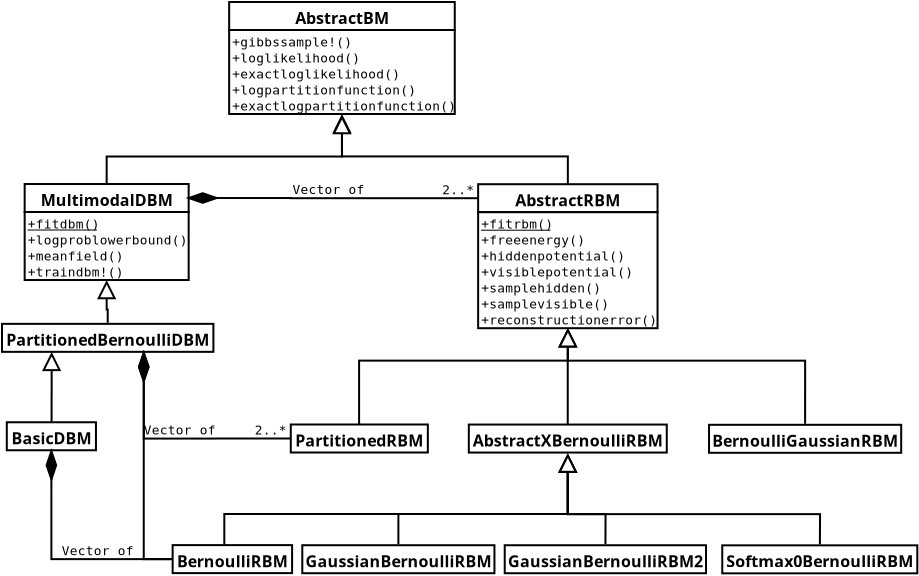 <?xml version="1.0" encoding="UTF-8"?>
<dia:diagram xmlns:dia="http://www.lysator.liu.se/~alla/dia/">
  <dia:layer name="Hintergrund" visible="true" active="true">
    <dia:object type="UML - Class" version="0" id="O0">
      <dia:attribute name="obj_pos">
        <dia:point val="15.712,2.454"/>
      </dia:attribute>
      <dia:attribute name="obj_bb">
        <dia:rectangle val="15.662,2.404;27.042,8.104"/>
      </dia:attribute>
      <dia:attribute name="elem_corner">
        <dia:point val="15.712,2.454"/>
      </dia:attribute>
      <dia:attribute name="elem_width">
        <dia:real val="11.28"/>
      </dia:attribute>
      <dia:attribute name="elem_height">
        <dia:real val="5.6"/>
      </dia:attribute>
      <dia:attribute name="name">
        <dia:string>#AbstractBM#</dia:string>
      </dia:attribute>
      <dia:attribute name="stereotype">
        <dia:string>##</dia:string>
      </dia:attribute>
      <dia:attribute name="comment">
        <dia:string>##</dia:string>
      </dia:attribute>
      <dia:attribute name="abstract">
        <dia:boolean val="false"/>
      </dia:attribute>
      <dia:attribute name="suppress_attributes">
        <dia:boolean val="false"/>
      </dia:attribute>
      <dia:attribute name="suppress_operations">
        <dia:boolean val="false"/>
      </dia:attribute>
      <dia:attribute name="visible_attributes">
        <dia:boolean val="false"/>
      </dia:attribute>
      <dia:attribute name="visible_operations">
        <dia:boolean val="true"/>
      </dia:attribute>
      <dia:attribute name="visible_comments">
        <dia:boolean val="false"/>
      </dia:attribute>
      <dia:attribute name="wrap_operations">
        <dia:boolean val="false"/>
      </dia:attribute>
      <dia:attribute name="wrap_after_char">
        <dia:int val="40"/>
      </dia:attribute>
      <dia:attribute name="comment_line_length">
        <dia:int val="40"/>
      </dia:attribute>
      <dia:attribute name="comment_tagging">
        <dia:boolean val="false"/>
      </dia:attribute>
      <dia:attribute name="line_width">
        <dia:real val="0.1"/>
      </dia:attribute>
      <dia:attribute name="line_color">
        <dia:color val="#000000"/>
      </dia:attribute>
      <dia:attribute name="fill_color">
        <dia:color val="#ffffff"/>
      </dia:attribute>
      <dia:attribute name="text_color">
        <dia:color val="#000000"/>
      </dia:attribute>
      <dia:attribute name="normal_font">
        <dia:font family="monospace" style="0" name="Courier"/>
      </dia:attribute>
      <dia:attribute name="abstract_font">
        <dia:font family="monospace" style="0" name="Courier"/>
      </dia:attribute>
      <dia:attribute name="polymorphic_font">
        <dia:font family="monospace" style="0" name="Courier"/>
      </dia:attribute>
      <dia:attribute name="classname_font">
        <dia:font family="sans" style="80" name="Helvetica-Bold"/>
      </dia:attribute>
      <dia:attribute name="abstract_classname_font">
        <dia:font family="sans" style="0" name="Helvetica"/>
      </dia:attribute>
      <dia:attribute name="comment_font">
        <dia:font family="sans" style="0" name="Helvetica"/>
      </dia:attribute>
      <dia:attribute name="normal_font_height">
        <dia:real val="0.8"/>
      </dia:attribute>
      <dia:attribute name="polymorphic_font_height">
        <dia:real val="0.8"/>
      </dia:attribute>
      <dia:attribute name="abstract_font_height">
        <dia:real val="0.8"/>
      </dia:attribute>
      <dia:attribute name="classname_font_height">
        <dia:real val="1"/>
      </dia:attribute>
      <dia:attribute name="abstract_classname_font_height">
        <dia:real val="1"/>
      </dia:attribute>
      <dia:attribute name="comment_font_height">
        <dia:real val="0.7"/>
      </dia:attribute>
      <dia:attribute name="attributes"/>
      <dia:attribute name="operations">
        <dia:composite type="umloperation">
          <dia:attribute name="name">
            <dia:string>#gibbssample!#</dia:string>
          </dia:attribute>
          <dia:attribute name="stereotype">
            <dia:string>##</dia:string>
          </dia:attribute>
          <dia:attribute name="type">
            <dia:string>##</dia:string>
          </dia:attribute>
          <dia:attribute name="visibility">
            <dia:enum val="0"/>
          </dia:attribute>
          <dia:attribute name="comment">
            <dia:string>#Sample from the model#</dia:string>
          </dia:attribute>
          <dia:attribute name="abstract">
            <dia:boolean val="false"/>
          </dia:attribute>
          <dia:attribute name="inheritance_type">
            <dia:enum val="2"/>
          </dia:attribute>
          <dia:attribute name="query">
            <dia:boolean val="false"/>
          </dia:attribute>
          <dia:attribute name="class_scope">
            <dia:boolean val="false"/>
          </dia:attribute>
          <dia:attribute name="parameters"/>
        </dia:composite>
        <dia:composite type="umloperation">
          <dia:attribute name="name">
            <dia:string>#loglikelihood#</dia:string>
          </dia:attribute>
          <dia:attribute name="stereotype">
            <dia:string>##</dia:string>
          </dia:attribute>
          <dia:attribute name="type">
            <dia:string>##</dia:string>
          </dia:attribute>
          <dia:attribute name="visibility">
            <dia:enum val="0"/>
          </dia:attribute>
          <dia:attribute name="comment">
            <dia:string>##</dia:string>
          </dia:attribute>
          <dia:attribute name="abstract">
            <dia:boolean val="false"/>
          </dia:attribute>
          <dia:attribute name="inheritance_type">
            <dia:enum val="2"/>
          </dia:attribute>
          <dia:attribute name="query">
            <dia:boolean val="false"/>
          </dia:attribute>
          <dia:attribute name="class_scope">
            <dia:boolean val="false"/>
          </dia:attribute>
          <dia:attribute name="parameters"/>
        </dia:composite>
        <dia:composite type="umloperation">
          <dia:attribute name="name">
            <dia:string>#exactloglikelihood#</dia:string>
          </dia:attribute>
          <dia:attribute name="stereotype">
            <dia:string>##</dia:string>
          </dia:attribute>
          <dia:attribute name="type">
            <dia:string>##</dia:string>
          </dia:attribute>
          <dia:attribute name="visibility">
            <dia:enum val="0"/>
          </dia:attribute>
          <dia:attribute name="comment">
            <dia:string>##</dia:string>
          </dia:attribute>
          <dia:attribute name="abstract">
            <dia:boolean val="false"/>
          </dia:attribute>
          <dia:attribute name="inheritance_type">
            <dia:enum val="2"/>
          </dia:attribute>
          <dia:attribute name="query">
            <dia:boolean val="false"/>
          </dia:attribute>
          <dia:attribute name="class_scope">
            <dia:boolean val="false"/>
          </dia:attribute>
          <dia:attribute name="parameters"/>
        </dia:composite>
        <dia:composite type="umloperation">
          <dia:attribute name="name">
            <dia:string>#logpartitionfunction#</dia:string>
          </dia:attribute>
          <dia:attribute name="stereotype">
            <dia:string>##</dia:string>
          </dia:attribute>
          <dia:attribute name="type">
            <dia:string>##</dia:string>
          </dia:attribute>
          <dia:attribute name="visibility">
            <dia:enum val="0"/>
          </dia:attribute>
          <dia:attribute name="comment">
            <dia:string>##</dia:string>
          </dia:attribute>
          <dia:attribute name="abstract">
            <dia:boolean val="false"/>
          </dia:attribute>
          <dia:attribute name="inheritance_type">
            <dia:enum val="2"/>
          </dia:attribute>
          <dia:attribute name="query">
            <dia:boolean val="false"/>
          </dia:attribute>
          <dia:attribute name="class_scope">
            <dia:boolean val="false"/>
          </dia:attribute>
          <dia:attribute name="parameters"/>
        </dia:composite>
        <dia:composite type="umloperation">
          <dia:attribute name="name">
            <dia:string>#exactlogpartitionfunction#</dia:string>
          </dia:attribute>
          <dia:attribute name="stereotype">
            <dia:string>##</dia:string>
          </dia:attribute>
          <dia:attribute name="type">
            <dia:string>##</dia:string>
          </dia:attribute>
          <dia:attribute name="visibility">
            <dia:enum val="0"/>
          </dia:attribute>
          <dia:attribute name="comment">
            <dia:string>##</dia:string>
          </dia:attribute>
          <dia:attribute name="abstract">
            <dia:boolean val="false"/>
          </dia:attribute>
          <dia:attribute name="inheritance_type">
            <dia:enum val="2"/>
          </dia:attribute>
          <dia:attribute name="query">
            <dia:boolean val="false"/>
          </dia:attribute>
          <dia:attribute name="class_scope">
            <dia:boolean val="false"/>
          </dia:attribute>
          <dia:attribute name="parameters"/>
        </dia:composite>
      </dia:attribute>
      <dia:attribute name="template">
        <dia:boolean val="false"/>
      </dia:attribute>
      <dia:attribute name="templates"/>
    </dia:object>
    <dia:object type="UML - Class" version="0" id="O1">
      <dia:attribute name="obj_pos">
        <dia:point val="28.161,11.564"/>
      </dia:attribute>
      <dia:attribute name="obj_bb">
        <dia:rectangle val="28.111,11.514;37.181,18.814"/>
      </dia:attribute>
      <dia:attribute name="elem_corner">
        <dia:point val="28.161,11.564"/>
      </dia:attribute>
      <dia:attribute name="elem_width">
        <dia:real val="8.97"/>
      </dia:attribute>
      <dia:attribute name="elem_height">
        <dia:real val="7.2"/>
      </dia:attribute>
      <dia:attribute name="name">
        <dia:string>#AbstractRBM#</dia:string>
      </dia:attribute>
      <dia:attribute name="stereotype">
        <dia:string>##</dia:string>
      </dia:attribute>
      <dia:attribute name="comment">
        <dia:string>##</dia:string>
      </dia:attribute>
      <dia:attribute name="abstract">
        <dia:boolean val="false"/>
      </dia:attribute>
      <dia:attribute name="suppress_attributes">
        <dia:boolean val="false"/>
      </dia:attribute>
      <dia:attribute name="suppress_operations">
        <dia:boolean val="false"/>
      </dia:attribute>
      <dia:attribute name="visible_attributes">
        <dia:boolean val="false"/>
      </dia:attribute>
      <dia:attribute name="visible_operations">
        <dia:boolean val="true"/>
      </dia:attribute>
      <dia:attribute name="visible_comments">
        <dia:boolean val="false"/>
      </dia:attribute>
      <dia:attribute name="wrap_operations">
        <dia:boolean val="true"/>
      </dia:attribute>
      <dia:attribute name="wrap_after_char">
        <dia:int val="40"/>
      </dia:attribute>
      <dia:attribute name="comment_line_length">
        <dia:int val="40"/>
      </dia:attribute>
      <dia:attribute name="comment_tagging">
        <dia:boolean val="false"/>
      </dia:attribute>
      <dia:attribute name="line_width">
        <dia:real val="0.1"/>
      </dia:attribute>
      <dia:attribute name="line_color">
        <dia:color val="#000000"/>
      </dia:attribute>
      <dia:attribute name="fill_color">
        <dia:color val="#ffffff"/>
      </dia:attribute>
      <dia:attribute name="text_color">
        <dia:color val="#000000"/>
      </dia:attribute>
      <dia:attribute name="normal_font">
        <dia:font family="monospace" style="0" name="Courier"/>
      </dia:attribute>
      <dia:attribute name="abstract_font">
        <dia:font family="monospace" style="0" name="Courier"/>
      </dia:attribute>
      <dia:attribute name="polymorphic_font">
        <dia:font family="monospace" style="0" name="Courier"/>
      </dia:attribute>
      <dia:attribute name="classname_font">
        <dia:font family="sans" style="80" name="Helvetica-Bold"/>
      </dia:attribute>
      <dia:attribute name="abstract_classname_font">
        <dia:font family="sans" style="0" name="Helvetica"/>
      </dia:attribute>
      <dia:attribute name="comment_font">
        <dia:font family="sans" style="0" name="Helvetica"/>
      </dia:attribute>
      <dia:attribute name="normal_font_height">
        <dia:real val="0.8"/>
      </dia:attribute>
      <dia:attribute name="polymorphic_font_height">
        <dia:real val="0.8"/>
      </dia:attribute>
      <dia:attribute name="abstract_font_height">
        <dia:real val="0.8"/>
      </dia:attribute>
      <dia:attribute name="classname_font_height">
        <dia:real val="1"/>
      </dia:attribute>
      <dia:attribute name="abstract_classname_font_height">
        <dia:real val="1"/>
      </dia:attribute>
      <dia:attribute name="comment_font_height">
        <dia:real val="0.7"/>
      </dia:attribute>
      <dia:attribute name="attributes"/>
      <dia:attribute name="operations">
        <dia:composite type="umloperation">
          <dia:attribute name="name">
            <dia:string>#fitrbm#</dia:string>
          </dia:attribute>
          <dia:attribute name="stereotype">
            <dia:string>##</dia:string>
          </dia:attribute>
          <dia:attribute name="type">
            <dia:string>##</dia:string>
          </dia:attribute>
          <dia:attribute name="visibility">
            <dia:enum val="0"/>
          </dia:attribute>
          <dia:attribute name="comment">
            <dia:string>##</dia:string>
          </dia:attribute>
          <dia:attribute name="abstract">
            <dia:boolean val="false"/>
          </dia:attribute>
          <dia:attribute name="inheritance_type">
            <dia:enum val="2"/>
          </dia:attribute>
          <dia:attribute name="query">
            <dia:boolean val="false"/>
          </dia:attribute>
          <dia:attribute name="class_scope">
            <dia:boolean val="true"/>
          </dia:attribute>
          <dia:attribute name="parameters"/>
        </dia:composite>
        <dia:composite type="umloperation">
          <dia:attribute name="name">
            <dia:string>#freeenergy#</dia:string>
          </dia:attribute>
          <dia:attribute name="stereotype">
            <dia:string>##</dia:string>
          </dia:attribute>
          <dia:attribute name="type">
            <dia:string>##</dia:string>
          </dia:attribute>
          <dia:attribute name="visibility">
            <dia:enum val="0"/>
          </dia:attribute>
          <dia:attribute name="comment">
            <dia:string>##</dia:string>
          </dia:attribute>
          <dia:attribute name="abstract">
            <dia:boolean val="false"/>
          </dia:attribute>
          <dia:attribute name="inheritance_type">
            <dia:enum val="2"/>
          </dia:attribute>
          <dia:attribute name="query">
            <dia:boolean val="false"/>
          </dia:attribute>
          <dia:attribute name="class_scope">
            <dia:boolean val="false"/>
          </dia:attribute>
          <dia:attribute name="parameters"/>
        </dia:composite>
        <dia:composite type="umloperation">
          <dia:attribute name="name">
            <dia:string>#hiddenpotential#</dia:string>
          </dia:attribute>
          <dia:attribute name="stereotype">
            <dia:string>##</dia:string>
          </dia:attribute>
          <dia:attribute name="type">
            <dia:string>##</dia:string>
          </dia:attribute>
          <dia:attribute name="visibility">
            <dia:enum val="0"/>
          </dia:attribute>
          <dia:attribute name="comment">
            <dia:string>##</dia:string>
          </dia:attribute>
          <dia:attribute name="abstract">
            <dia:boolean val="false"/>
          </dia:attribute>
          <dia:attribute name="inheritance_type">
            <dia:enum val="2"/>
          </dia:attribute>
          <dia:attribute name="query">
            <dia:boolean val="false"/>
          </dia:attribute>
          <dia:attribute name="class_scope">
            <dia:boolean val="false"/>
          </dia:attribute>
          <dia:attribute name="parameters"/>
        </dia:composite>
        <dia:composite type="umloperation">
          <dia:attribute name="name">
            <dia:string>#visiblepotential#</dia:string>
          </dia:attribute>
          <dia:attribute name="stereotype">
            <dia:string>##</dia:string>
          </dia:attribute>
          <dia:attribute name="type">
            <dia:string>##</dia:string>
          </dia:attribute>
          <dia:attribute name="visibility">
            <dia:enum val="0"/>
          </dia:attribute>
          <dia:attribute name="comment">
            <dia:string>##</dia:string>
          </dia:attribute>
          <dia:attribute name="abstract">
            <dia:boolean val="false"/>
          </dia:attribute>
          <dia:attribute name="inheritance_type">
            <dia:enum val="2"/>
          </dia:attribute>
          <dia:attribute name="query">
            <dia:boolean val="false"/>
          </dia:attribute>
          <dia:attribute name="class_scope">
            <dia:boolean val="false"/>
          </dia:attribute>
          <dia:attribute name="parameters"/>
        </dia:composite>
        <dia:composite type="umloperation">
          <dia:attribute name="name">
            <dia:string>#samplehidden#</dia:string>
          </dia:attribute>
          <dia:attribute name="stereotype">
            <dia:string>##</dia:string>
          </dia:attribute>
          <dia:attribute name="type">
            <dia:string>##</dia:string>
          </dia:attribute>
          <dia:attribute name="visibility">
            <dia:enum val="0"/>
          </dia:attribute>
          <dia:attribute name="comment">
            <dia:string>##</dia:string>
          </dia:attribute>
          <dia:attribute name="abstract">
            <dia:boolean val="false"/>
          </dia:attribute>
          <dia:attribute name="inheritance_type">
            <dia:enum val="2"/>
          </dia:attribute>
          <dia:attribute name="query">
            <dia:boolean val="false"/>
          </dia:attribute>
          <dia:attribute name="class_scope">
            <dia:boolean val="false"/>
          </dia:attribute>
          <dia:attribute name="parameters"/>
        </dia:composite>
        <dia:composite type="umloperation">
          <dia:attribute name="name">
            <dia:string>#samplevisible#</dia:string>
          </dia:attribute>
          <dia:attribute name="stereotype">
            <dia:string>##</dia:string>
          </dia:attribute>
          <dia:attribute name="type">
            <dia:string>##</dia:string>
          </dia:attribute>
          <dia:attribute name="visibility">
            <dia:enum val="0"/>
          </dia:attribute>
          <dia:attribute name="comment">
            <dia:string>##</dia:string>
          </dia:attribute>
          <dia:attribute name="abstract">
            <dia:boolean val="false"/>
          </dia:attribute>
          <dia:attribute name="inheritance_type">
            <dia:enum val="2"/>
          </dia:attribute>
          <dia:attribute name="query">
            <dia:boolean val="false"/>
          </dia:attribute>
          <dia:attribute name="class_scope">
            <dia:boolean val="false"/>
          </dia:attribute>
          <dia:attribute name="parameters"/>
        </dia:composite>
        <dia:composite type="umloperation">
          <dia:attribute name="name">
            <dia:string>#reconstructionerror#</dia:string>
          </dia:attribute>
          <dia:attribute name="stereotype">
            <dia:string>##</dia:string>
          </dia:attribute>
          <dia:attribute name="type">
            <dia:string>##</dia:string>
          </dia:attribute>
          <dia:attribute name="visibility">
            <dia:enum val="0"/>
          </dia:attribute>
          <dia:attribute name="comment">
            <dia:string>##</dia:string>
          </dia:attribute>
          <dia:attribute name="abstract">
            <dia:boolean val="false"/>
          </dia:attribute>
          <dia:attribute name="inheritance_type">
            <dia:enum val="2"/>
          </dia:attribute>
          <dia:attribute name="query">
            <dia:boolean val="false"/>
          </dia:attribute>
          <dia:attribute name="class_scope">
            <dia:boolean val="false"/>
          </dia:attribute>
          <dia:attribute name="parameters"/>
        </dia:composite>
      </dia:attribute>
      <dia:attribute name="template">
        <dia:boolean val="false"/>
      </dia:attribute>
      <dia:attribute name="templates"/>
    </dia:object>
    <dia:object type="UML - Class" version="0" id="O2">
      <dia:attribute name="obj_pos">
        <dia:point val="5.487,11.555"/>
      </dia:attribute>
      <dia:attribute name="obj_bb">
        <dia:rectangle val="5.437,11.505;13.737,16.405"/>
      </dia:attribute>
      <dia:attribute name="elem_corner">
        <dia:point val="5.487,11.555"/>
      </dia:attribute>
      <dia:attribute name="elem_width">
        <dia:real val="8.2"/>
      </dia:attribute>
      <dia:attribute name="elem_height">
        <dia:real val="4.8"/>
      </dia:attribute>
      <dia:attribute name="name">
        <dia:string>#MultimodalDBM#</dia:string>
      </dia:attribute>
      <dia:attribute name="stereotype">
        <dia:string>##</dia:string>
      </dia:attribute>
      <dia:attribute name="comment">
        <dia:string>##</dia:string>
      </dia:attribute>
      <dia:attribute name="abstract">
        <dia:boolean val="false"/>
      </dia:attribute>
      <dia:attribute name="suppress_attributes">
        <dia:boolean val="false"/>
      </dia:attribute>
      <dia:attribute name="suppress_operations">
        <dia:boolean val="false"/>
      </dia:attribute>
      <dia:attribute name="visible_attributes">
        <dia:boolean val="false"/>
      </dia:attribute>
      <dia:attribute name="visible_operations">
        <dia:boolean val="true"/>
      </dia:attribute>
      <dia:attribute name="visible_comments">
        <dia:boolean val="true"/>
      </dia:attribute>
      <dia:attribute name="wrap_operations">
        <dia:boolean val="false"/>
      </dia:attribute>
      <dia:attribute name="wrap_after_char">
        <dia:int val="40"/>
      </dia:attribute>
      <dia:attribute name="comment_line_length">
        <dia:int val="25"/>
      </dia:attribute>
      <dia:attribute name="comment_tagging">
        <dia:boolean val="false"/>
      </dia:attribute>
      <dia:attribute name="line_width">
        <dia:real val="0.1"/>
      </dia:attribute>
      <dia:attribute name="line_color">
        <dia:color val="#000000"/>
      </dia:attribute>
      <dia:attribute name="fill_color">
        <dia:color val="#ffffff"/>
      </dia:attribute>
      <dia:attribute name="text_color">
        <dia:color val="#000000"/>
      </dia:attribute>
      <dia:attribute name="normal_font">
        <dia:font family="monospace" style="0" name="Courier"/>
      </dia:attribute>
      <dia:attribute name="abstract_font">
        <dia:font family="monospace" style="0" name="Courier"/>
      </dia:attribute>
      <dia:attribute name="polymorphic_font">
        <dia:font family="monospace" style="0" name="Courier"/>
      </dia:attribute>
      <dia:attribute name="classname_font">
        <dia:font family="sans" style="80" name="Helvetica-Bold"/>
      </dia:attribute>
      <dia:attribute name="abstract_classname_font">
        <dia:font family="sans" style="0" name="Helvetica"/>
      </dia:attribute>
      <dia:attribute name="comment_font">
        <dia:font family="sans" style="0" name="Helvetica"/>
      </dia:attribute>
      <dia:attribute name="normal_font_height">
        <dia:real val="0.8"/>
      </dia:attribute>
      <dia:attribute name="polymorphic_font_height">
        <dia:real val="0.8"/>
      </dia:attribute>
      <dia:attribute name="abstract_font_height">
        <dia:real val="0.8"/>
      </dia:attribute>
      <dia:attribute name="classname_font_height">
        <dia:real val="1"/>
      </dia:attribute>
      <dia:attribute name="abstract_classname_font_height">
        <dia:real val="1"/>
      </dia:attribute>
      <dia:attribute name="comment_font_height">
        <dia:real val="0.7"/>
      </dia:attribute>
      <dia:attribute name="attributes"/>
      <dia:attribute name="operations">
        <dia:composite type="umloperation">
          <dia:attribute name="name">
            <dia:string>#fitdbm#</dia:string>
          </dia:attribute>
          <dia:attribute name="stereotype">
            <dia:string>##</dia:string>
          </dia:attribute>
          <dia:attribute name="type">
            <dia:string>##</dia:string>
          </dia:attribute>
          <dia:attribute name="visibility">
            <dia:enum val="0"/>
          </dia:attribute>
          <dia:attribute name="comment">
            <dia:string>##</dia:string>
          </dia:attribute>
          <dia:attribute name="abstract">
            <dia:boolean val="false"/>
          </dia:attribute>
          <dia:attribute name="inheritance_type">
            <dia:enum val="2"/>
          </dia:attribute>
          <dia:attribute name="query">
            <dia:boolean val="false"/>
          </dia:attribute>
          <dia:attribute name="class_scope">
            <dia:boolean val="true"/>
          </dia:attribute>
          <dia:attribute name="parameters"/>
        </dia:composite>
        <dia:composite type="umloperation">
          <dia:attribute name="name">
            <dia:string>#logproblowerbound#</dia:string>
          </dia:attribute>
          <dia:attribute name="stereotype">
            <dia:string>##</dia:string>
          </dia:attribute>
          <dia:attribute name="type">
            <dia:string>##</dia:string>
          </dia:attribute>
          <dia:attribute name="visibility">
            <dia:enum val="0"/>
          </dia:attribute>
          <dia:attribute name="comment">
            <dia:string>##</dia:string>
          </dia:attribute>
          <dia:attribute name="abstract">
            <dia:boolean val="false"/>
          </dia:attribute>
          <dia:attribute name="inheritance_type">
            <dia:enum val="2"/>
          </dia:attribute>
          <dia:attribute name="query">
            <dia:boolean val="false"/>
          </dia:attribute>
          <dia:attribute name="class_scope">
            <dia:boolean val="false"/>
          </dia:attribute>
          <dia:attribute name="parameters"/>
        </dia:composite>
        <dia:composite type="umloperation">
          <dia:attribute name="name">
            <dia:string>#meanfield#</dia:string>
          </dia:attribute>
          <dia:attribute name="stereotype">
            <dia:string>##</dia:string>
          </dia:attribute>
          <dia:attribute name="type">
            <dia:string>##</dia:string>
          </dia:attribute>
          <dia:attribute name="visibility">
            <dia:enum val="0"/>
          </dia:attribute>
          <dia:attribute name="comment">
            <dia:string>##</dia:string>
          </dia:attribute>
          <dia:attribute name="abstract">
            <dia:boolean val="false"/>
          </dia:attribute>
          <dia:attribute name="inheritance_type">
            <dia:enum val="2"/>
          </dia:attribute>
          <dia:attribute name="query">
            <dia:boolean val="false"/>
          </dia:attribute>
          <dia:attribute name="class_scope">
            <dia:boolean val="false"/>
          </dia:attribute>
          <dia:attribute name="parameters"/>
        </dia:composite>
        <dia:composite type="umloperation">
          <dia:attribute name="name">
            <dia:string>#traindbm!#</dia:string>
          </dia:attribute>
          <dia:attribute name="stereotype">
            <dia:string>##</dia:string>
          </dia:attribute>
          <dia:attribute name="type">
            <dia:string>##</dia:string>
          </dia:attribute>
          <dia:attribute name="visibility">
            <dia:enum val="0"/>
          </dia:attribute>
          <dia:attribute name="comment">
            <dia:string>##</dia:string>
          </dia:attribute>
          <dia:attribute name="abstract">
            <dia:boolean val="false"/>
          </dia:attribute>
          <dia:attribute name="inheritance_type">
            <dia:enum val="2"/>
          </dia:attribute>
          <dia:attribute name="query">
            <dia:boolean val="false"/>
          </dia:attribute>
          <dia:attribute name="class_scope">
            <dia:boolean val="false"/>
          </dia:attribute>
          <dia:attribute name="parameters"/>
        </dia:composite>
      </dia:attribute>
      <dia:attribute name="template">
        <dia:boolean val="false"/>
      </dia:attribute>
      <dia:attribute name="templates"/>
    </dia:object>
    <dia:object type="UML - Class" version="0" id="O3">
      <dia:attribute name="obj_pos">
        <dia:point val="27.695,23.582"/>
      </dia:attribute>
      <dia:attribute name="obj_bb">
        <dia:rectangle val="27.645,23.532;37.637,25.032"/>
      </dia:attribute>
      <dia:attribute name="elem_corner">
        <dia:point val="27.695,23.582"/>
      </dia:attribute>
      <dia:attribute name="elem_width">
        <dia:real val="9.893"/>
      </dia:attribute>
      <dia:attribute name="elem_height">
        <dia:real val="1.4"/>
      </dia:attribute>
      <dia:attribute name="name">
        <dia:string>#AbstractXBernoulliRBM#</dia:string>
      </dia:attribute>
      <dia:attribute name="stereotype">
        <dia:string>##</dia:string>
      </dia:attribute>
      <dia:attribute name="comment">
        <dia:string>##</dia:string>
      </dia:attribute>
      <dia:attribute name="abstract">
        <dia:boolean val="false"/>
      </dia:attribute>
      <dia:attribute name="suppress_attributes">
        <dia:boolean val="false"/>
      </dia:attribute>
      <dia:attribute name="suppress_operations">
        <dia:boolean val="false"/>
      </dia:attribute>
      <dia:attribute name="visible_attributes">
        <dia:boolean val="false"/>
      </dia:attribute>
      <dia:attribute name="visible_operations">
        <dia:boolean val="false"/>
      </dia:attribute>
      <dia:attribute name="visible_comments">
        <dia:boolean val="false"/>
      </dia:attribute>
      <dia:attribute name="wrap_operations">
        <dia:boolean val="true"/>
      </dia:attribute>
      <dia:attribute name="wrap_after_char">
        <dia:int val="40"/>
      </dia:attribute>
      <dia:attribute name="comment_line_length">
        <dia:int val="17"/>
      </dia:attribute>
      <dia:attribute name="comment_tagging">
        <dia:boolean val="false"/>
      </dia:attribute>
      <dia:attribute name="line_width">
        <dia:real val="0.1"/>
      </dia:attribute>
      <dia:attribute name="line_color">
        <dia:color val="#000000"/>
      </dia:attribute>
      <dia:attribute name="fill_color">
        <dia:color val="#ffffff"/>
      </dia:attribute>
      <dia:attribute name="text_color">
        <dia:color val="#000000"/>
      </dia:attribute>
      <dia:attribute name="normal_font">
        <dia:font family="monospace" style="0" name="Courier"/>
      </dia:attribute>
      <dia:attribute name="abstract_font">
        <dia:font family="monospace" style="0" name="Courier"/>
      </dia:attribute>
      <dia:attribute name="polymorphic_font">
        <dia:font family="monospace" style="0" name="Courier"/>
      </dia:attribute>
      <dia:attribute name="classname_font">
        <dia:font family="sans" style="80" name="Helvetica-Bold"/>
      </dia:attribute>
      <dia:attribute name="abstract_classname_font">
        <dia:font family="sans" style="0" name="Helvetica"/>
      </dia:attribute>
      <dia:attribute name="comment_font">
        <dia:font family="sans" style="0" name="Helvetica"/>
      </dia:attribute>
      <dia:attribute name="normal_font_height">
        <dia:real val="0.8"/>
      </dia:attribute>
      <dia:attribute name="polymorphic_font_height">
        <dia:real val="0.8"/>
      </dia:attribute>
      <dia:attribute name="abstract_font_height">
        <dia:real val="0.8"/>
      </dia:attribute>
      <dia:attribute name="classname_font_height">
        <dia:real val="1"/>
      </dia:attribute>
      <dia:attribute name="abstract_classname_font_height">
        <dia:real val="1"/>
      </dia:attribute>
      <dia:attribute name="comment_font_height">
        <dia:real val="0.7"/>
      </dia:attribute>
      <dia:attribute name="attributes"/>
      <dia:attribute name="operations"/>
      <dia:attribute name="template">
        <dia:boolean val="false"/>
      </dia:attribute>
      <dia:attribute name="templates"/>
    </dia:object>
    <dia:object type="UML - Class" version="0" id="O4">
      <dia:attribute name="obj_pos">
        <dia:point val="12.886,29.61"/>
      </dia:attribute>
      <dia:attribute name="obj_bb">
        <dia:rectangle val="12.836,29.56;18.901,31.06"/>
      </dia:attribute>
      <dia:attribute name="elem_corner">
        <dia:point val="12.886,29.61"/>
      </dia:attribute>
      <dia:attribute name="elem_width">
        <dia:real val="5.965"/>
      </dia:attribute>
      <dia:attribute name="elem_height">
        <dia:real val="1.4"/>
      </dia:attribute>
      <dia:attribute name="name">
        <dia:string>#BernoulliRBM#</dia:string>
      </dia:attribute>
      <dia:attribute name="stereotype">
        <dia:string>##</dia:string>
      </dia:attribute>
      <dia:attribute name="comment">
        <dia:string>##</dia:string>
      </dia:attribute>
      <dia:attribute name="abstract">
        <dia:boolean val="false"/>
      </dia:attribute>
      <dia:attribute name="suppress_attributes">
        <dia:boolean val="false"/>
      </dia:attribute>
      <dia:attribute name="suppress_operations">
        <dia:boolean val="false"/>
      </dia:attribute>
      <dia:attribute name="visible_attributes">
        <dia:boolean val="false"/>
      </dia:attribute>
      <dia:attribute name="visible_operations">
        <dia:boolean val="false"/>
      </dia:attribute>
      <dia:attribute name="visible_comments">
        <dia:boolean val="false"/>
      </dia:attribute>
      <dia:attribute name="wrap_operations">
        <dia:boolean val="true"/>
      </dia:attribute>
      <dia:attribute name="wrap_after_char">
        <dia:int val="40"/>
      </dia:attribute>
      <dia:attribute name="comment_line_length">
        <dia:int val="17"/>
      </dia:attribute>
      <dia:attribute name="comment_tagging">
        <dia:boolean val="false"/>
      </dia:attribute>
      <dia:attribute name="line_width">
        <dia:real val="0.1"/>
      </dia:attribute>
      <dia:attribute name="line_color">
        <dia:color val="#000000"/>
      </dia:attribute>
      <dia:attribute name="fill_color">
        <dia:color val="#ffffff"/>
      </dia:attribute>
      <dia:attribute name="text_color">
        <dia:color val="#000000"/>
      </dia:attribute>
      <dia:attribute name="normal_font">
        <dia:font family="monospace" style="0" name="Courier"/>
      </dia:attribute>
      <dia:attribute name="abstract_font">
        <dia:font family="monospace" style="0" name="Courier"/>
      </dia:attribute>
      <dia:attribute name="polymorphic_font">
        <dia:font family="monospace" style="0" name="Courier"/>
      </dia:attribute>
      <dia:attribute name="classname_font">
        <dia:font family="sans" style="80" name="Helvetica-Bold"/>
      </dia:attribute>
      <dia:attribute name="abstract_classname_font">
        <dia:font family="sans" style="0" name="Helvetica"/>
      </dia:attribute>
      <dia:attribute name="comment_font">
        <dia:font family="sans" style="0" name="Helvetica"/>
      </dia:attribute>
      <dia:attribute name="normal_font_height">
        <dia:real val="0.8"/>
      </dia:attribute>
      <dia:attribute name="polymorphic_font_height">
        <dia:real val="0.8"/>
      </dia:attribute>
      <dia:attribute name="abstract_font_height">
        <dia:real val="0.8"/>
      </dia:attribute>
      <dia:attribute name="classname_font_height">
        <dia:real val="1"/>
      </dia:attribute>
      <dia:attribute name="abstract_classname_font_height">
        <dia:real val="1"/>
      </dia:attribute>
      <dia:attribute name="comment_font_height">
        <dia:real val="0.7"/>
      </dia:attribute>
      <dia:attribute name="attributes"/>
      <dia:attribute name="operations"/>
      <dia:attribute name="template">
        <dia:boolean val="false"/>
      </dia:attribute>
      <dia:attribute name="templates"/>
    </dia:object>
    <dia:object type="UML - Class" version="0" id="O5">
      <dia:attribute name="obj_pos">
        <dia:point val="19.369,29.615"/>
      </dia:attribute>
      <dia:attribute name="obj_bb">
        <dia:rectangle val="19.319,29.565;29.032,31.065"/>
      </dia:attribute>
      <dia:attribute name="elem_corner">
        <dia:point val="19.369,29.615"/>
      </dia:attribute>
      <dia:attribute name="elem_width">
        <dia:real val="9.613"/>
      </dia:attribute>
      <dia:attribute name="elem_height">
        <dia:real val="1.4"/>
      </dia:attribute>
      <dia:attribute name="name">
        <dia:string>#GaussianBernoulliRBM#</dia:string>
      </dia:attribute>
      <dia:attribute name="stereotype">
        <dia:string>##</dia:string>
      </dia:attribute>
      <dia:attribute name="comment">
        <dia:string>##</dia:string>
      </dia:attribute>
      <dia:attribute name="abstract">
        <dia:boolean val="false"/>
      </dia:attribute>
      <dia:attribute name="suppress_attributes">
        <dia:boolean val="false"/>
      </dia:attribute>
      <dia:attribute name="suppress_operations">
        <dia:boolean val="false"/>
      </dia:attribute>
      <dia:attribute name="visible_attributes">
        <dia:boolean val="false"/>
      </dia:attribute>
      <dia:attribute name="visible_operations">
        <dia:boolean val="false"/>
      </dia:attribute>
      <dia:attribute name="visible_comments">
        <dia:boolean val="false"/>
      </dia:attribute>
      <dia:attribute name="wrap_operations">
        <dia:boolean val="true"/>
      </dia:attribute>
      <dia:attribute name="wrap_after_char">
        <dia:int val="40"/>
      </dia:attribute>
      <dia:attribute name="comment_line_length">
        <dia:int val="17"/>
      </dia:attribute>
      <dia:attribute name="comment_tagging">
        <dia:boolean val="false"/>
      </dia:attribute>
      <dia:attribute name="line_width">
        <dia:real val="0.1"/>
      </dia:attribute>
      <dia:attribute name="line_color">
        <dia:color val="#000000"/>
      </dia:attribute>
      <dia:attribute name="fill_color">
        <dia:color val="#ffffff"/>
      </dia:attribute>
      <dia:attribute name="text_color">
        <dia:color val="#000000"/>
      </dia:attribute>
      <dia:attribute name="normal_font">
        <dia:font family="monospace" style="0" name="Courier"/>
      </dia:attribute>
      <dia:attribute name="abstract_font">
        <dia:font family="monospace" style="0" name="Courier"/>
      </dia:attribute>
      <dia:attribute name="polymorphic_font">
        <dia:font family="monospace" style="0" name="Courier"/>
      </dia:attribute>
      <dia:attribute name="classname_font">
        <dia:font family="sans" style="80" name="Helvetica-Bold"/>
      </dia:attribute>
      <dia:attribute name="abstract_classname_font">
        <dia:font family="sans" style="0" name="Helvetica"/>
      </dia:attribute>
      <dia:attribute name="comment_font">
        <dia:font family="sans" style="0" name="Helvetica"/>
      </dia:attribute>
      <dia:attribute name="normal_font_height">
        <dia:real val="0.8"/>
      </dia:attribute>
      <dia:attribute name="polymorphic_font_height">
        <dia:real val="0.8"/>
      </dia:attribute>
      <dia:attribute name="abstract_font_height">
        <dia:real val="0.8"/>
      </dia:attribute>
      <dia:attribute name="classname_font_height">
        <dia:real val="1"/>
      </dia:attribute>
      <dia:attribute name="abstract_classname_font_height">
        <dia:real val="1"/>
      </dia:attribute>
      <dia:attribute name="comment_font_height">
        <dia:real val="0.7"/>
      </dia:attribute>
      <dia:attribute name="attributes"/>
      <dia:attribute name="operations"/>
      <dia:attribute name="template">
        <dia:boolean val="false"/>
      </dia:attribute>
      <dia:attribute name="templates"/>
    </dia:object>
    <dia:object type="UML - Class" version="0" id="O6">
      <dia:attribute name="obj_pos">
        <dia:point val="39.706,23.594"/>
      </dia:attribute>
      <dia:attribute name="obj_bb">
        <dia:rectangle val="39.656,23.544;49.368,25.044"/>
      </dia:attribute>
      <dia:attribute name="elem_corner">
        <dia:point val="39.706,23.594"/>
      </dia:attribute>
      <dia:attribute name="elem_width">
        <dia:real val="9.613"/>
      </dia:attribute>
      <dia:attribute name="elem_height">
        <dia:real val="1.4"/>
      </dia:attribute>
      <dia:attribute name="name">
        <dia:string>#BernoulliGaussianRBM#</dia:string>
      </dia:attribute>
      <dia:attribute name="stereotype">
        <dia:string>##</dia:string>
      </dia:attribute>
      <dia:attribute name="comment">
        <dia:string>##</dia:string>
      </dia:attribute>
      <dia:attribute name="abstract">
        <dia:boolean val="false"/>
      </dia:attribute>
      <dia:attribute name="suppress_attributes">
        <dia:boolean val="false"/>
      </dia:attribute>
      <dia:attribute name="suppress_operations">
        <dia:boolean val="false"/>
      </dia:attribute>
      <dia:attribute name="visible_attributes">
        <dia:boolean val="false"/>
      </dia:attribute>
      <dia:attribute name="visible_operations">
        <dia:boolean val="false"/>
      </dia:attribute>
      <dia:attribute name="visible_comments">
        <dia:boolean val="false"/>
      </dia:attribute>
      <dia:attribute name="wrap_operations">
        <dia:boolean val="true"/>
      </dia:attribute>
      <dia:attribute name="wrap_after_char">
        <dia:int val="40"/>
      </dia:attribute>
      <dia:attribute name="comment_line_length">
        <dia:int val="17"/>
      </dia:attribute>
      <dia:attribute name="comment_tagging">
        <dia:boolean val="false"/>
      </dia:attribute>
      <dia:attribute name="line_width">
        <dia:real val="0.1"/>
      </dia:attribute>
      <dia:attribute name="line_color">
        <dia:color val="#000000"/>
      </dia:attribute>
      <dia:attribute name="fill_color">
        <dia:color val="#ffffff"/>
      </dia:attribute>
      <dia:attribute name="text_color">
        <dia:color val="#000000"/>
      </dia:attribute>
      <dia:attribute name="normal_font">
        <dia:font family="monospace" style="0" name="Courier"/>
      </dia:attribute>
      <dia:attribute name="abstract_font">
        <dia:font family="monospace" style="0" name="Courier"/>
      </dia:attribute>
      <dia:attribute name="polymorphic_font">
        <dia:font family="monospace" style="0" name="Courier"/>
      </dia:attribute>
      <dia:attribute name="classname_font">
        <dia:font family="sans" style="80" name="Helvetica-Bold"/>
      </dia:attribute>
      <dia:attribute name="abstract_classname_font">
        <dia:font family="sans" style="0" name="Helvetica"/>
      </dia:attribute>
      <dia:attribute name="comment_font">
        <dia:font family="sans" style="0" name="Helvetica"/>
      </dia:attribute>
      <dia:attribute name="normal_font_height">
        <dia:real val="0.8"/>
      </dia:attribute>
      <dia:attribute name="polymorphic_font_height">
        <dia:real val="0.8"/>
      </dia:attribute>
      <dia:attribute name="abstract_font_height">
        <dia:real val="0.8"/>
      </dia:attribute>
      <dia:attribute name="classname_font_height">
        <dia:real val="1"/>
      </dia:attribute>
      <dia:attribute name="abstract_classname_font_height">
        <dia:real val="1"/>
      </dia:attribute>
      <dia:attribute name="comment_font_height">
        <dia:real val="0.7"/>
      </dia:attribute>
      <dia:attribute name="attributes"/>
      <dia:attribute name="operations"/>
      <dia:attribute name="template">
        <dia:boolean val="false"/>
      </dia:attribute>
      <dia:attribute name="templates"/>
    </dia:object>
    <dia:object type="UML - Class" version="0" id="O7">
      <dia:attribute name="obj_pos">
        <dia:point val="4.354,18.546"/>
      </dia:attribute>
      <dia:attribute name="obj_bb">
        <dia:rectangle val="4.304,18.496;14.882,19.996"/>
      </dia:attribute>
      <dia:attribute name="elem_corner">
        <dia:point val="4.354,18.546"/>
      </dia:attribute>
      <dia:attribute name="elem_width">
        <dia:real val="10.478"/>
      </dia:attribute>
      <dia:attribute name="elem_height">
        <dia:real val="1.4"/>
      </dia:attribute>
      <dia:attribute name="name">
        <dia:string>#PartitionedBernoulliDBM#</dia:string>
      </dia:attribute>
      <dia:attribute name="stereotype">
        <dia:string>##</dia:string>
      </dia:attribute>
      <dia:attribute name="comment">
        <dia:string>##</dia:string>
      </dia:attribute>
      <dia:attribute name="abstract">
        <dia:boolean val="false"/>
      </dia:attribute>
      <dia:attribute name="suppress_attributes">
        <dia:boolean val="false"/>
      </dia:attribute>
      <dia:attribute name="suppress_operations">
        <dia:boolean val="false"/>
      </dia:attribute>
      <dia:attribute name="visible_attributes">
        <dia:boolean val="false"/>
      </dia:attribute>
      <dia:attribute name="visible_operations">
        <dia:boolean val="false"/>
      </dia:attribute>
      <dia:attribute name="visible_comments">
        <dia:boolean val="false"/>
      </dia:attribute>
      <dia:attribute name="wrap_operations">
        <dia:boolean val="true"/>
      </dia:attribute>
      <dia:attribute name="wrap_after_char">
        <dia:int val="40"/>
      </dia:attribute>
      <dia:attribute name="comment_line_length">
        <dia:int val="17"/>
      </dia:attribute>
      <dia:attribute name="comment_tagging">
        <dia:boolean val="false"/>
      </dia:attribute>
      <dia:attribute name="line_width">
        <dia:real val="0.1"/>
      </dia:attribute>
      <dia:attribute name="line_color">
        <dia:color val="#000000"/>
      </dia:attribute>
      <dia:attribute name="fill_color">
        <dia:color val="#ffffff"/>
      </dia:attribute>
      <dia:attribute name="text_color">
        <dia:color val="#000000"/>
      </dia:attribute>
      <dia:attribute name="normal_font">
        <dia:font family="monospace" style="0" name="Courier"/>
      </dia:attribute>
      <dia:attribute name="abstract_font">
        <dia:font family="monospace" style="0" name="Courier"/>
      </dia:attribute>
      <dia:attribute name="polymorphic_font">
        <dia:font family="monospace" style="0" name="Courier"/>
      </dia:attribute>
      <dia:attribute name="classname_font">
        <dia:font family="sans" style="80" name="Helvetica-Bold"/>
      </dia:attribute>
      <dia:attribute name="abstract_classname_font">
        <dia:font family="sans" style="0" name="Helvetica"/>
      </dia:attribute>
      <dia:attribute name="comment_font">
        <dia:font family="sans" style="0" name="Helvetica"/>
      </dia:attribute>
      <dia:attribute name="normal_font_height">
        <dia:real val="0.8"/>
      </dia:attribute>
      <dia:attribute name="polymorphic_font_height">
        <dia:real val="0.8"/>
      </dia:attribute>
      <dia:attribute name="abstract_font_height">
        <dia:real val="0.8"/>
      </dia:attribute>
      <dia:attribute name="classname_font_height">
        <dia:real val="1"/>
      </dia:attribute>
      <dia:attribute name="abstract_classname_font_height">
        <dia:real val="1"/>
      </dia:attribute>
      <dia:attribute name="comment_font_height">
        <dia:real val="0.7"/>
      </dia:attribute>
      <dia:attribute name="attributes"/>
      <dia:attribute name="operations"/>
      <dia:attribute name="template">
        <dia:boolean val="false"/>
      </dia:attribute>
      <dia:attribute name="templates"/>
    </dia:object>
    <dia:object type="UML - Class" version="0" id="O8">
      <dia:attribute name="obj_pos">
        <dia:point val="18.793,23.579"/>
      </dia:attribute>
      <dia:attribute name="obj_bb">
        <dia:rectangle val="18.743,23.529;25.675,25.029"/>
      </dia:attribute>
      <dia:attribute name="elem_corner">
        <dia:point val="18.793,23.579"/>
      </dia:attribute>
      <dia:attribute name="elem_width">
        <dia:real val="6.833"/>
      </dia:attribute>
      <dia:attribute name="elem_height">
        <dia:real val="1.4"/>
      </dia:attribute>
      <dia:attribute name="name">
        <dia:string>#PartitionedRBM#</dia:string>
      </dia:attribute>
      <dia:attribute name="stereotype">
        <dia:string>##</dia:string>
      </dia:attribute>
      <dia:attribute name="comment">
        <dia:string>##</dia:string>
      </dia:attribute>
      <dia:attribute name="abstract">
        <dia:boolean val="false"/>
      </dia:attribute>
      <dia:attribute name="suppress_attributes">
        <dia:boolean val="false"/>
      </dia:attribute>
      <dia:attribute name="suppress_operations">
        <dia:boolean val="false"/>
      </dia:attribute>
      <dia:attribute name="visible_attributes">
        <dia:boolean val="false"/>
      </dia:attribute>
      <dia:attribute name="visible_operations">
        <dia:boolean val="false"/>
      </dia:attribute>
      <dia:attribute name="visible_comments">
        <dia:boolean val="false"/>
      </dia:attribute>
      <dia:attribute name="wrap_operations">
        <dia:boolean val="true"/>
      </dia:attribute>
      <dia:attribute name="wrap_after_char">
        <dia:int val="40"/>
      </dia:attribute>
      <dia:attribute name="comment_line_length">
        <dia:int val="17"/>
      </dia:attribute>
      <dia:attribute name="comment_tagging">
        <dia:boolean val="false"/>
      </dia:attribute>
      <dia:attribute name="line_width">
        <dia:real val="0.1"/>
      </dia:attribute>
      <dia:attribute name="line_color">
        <dia:color val="#000000"/>
      </dia:attribute>
      <dia:attribute name="fill_color">
        <dia:color val="#ffffff"/>
      </dia:attribute>
      <dia:attribute name="text_color">
        <dia:color val="#000000"/>
      </dia:attribute>
      <dia:attribute name="normal_font">
        <dia:font family="monospace" style="0" name="Courier"/>
      </dia:attribute>
      <dia:attribute name="abstract_font">
        <dia:font family="monospace" style="0" name="Courier"/>
      </dia:attribute>
      <dia:attribute name="polymorphic_font">
        <dia:font family="monospace" style="0" name="Courier"/>
      </dia:attribute>
      <dia:attribute name="classname_font">
        <dia:font family="sans" style="80" name="Helvetica-Bold"/>
      </dia:attribute>
      <dia:attribute name="abstract_classname_font">
        <dia:font family="sans" style="0" name="Helvetica"/>
      </dia:attribute>
      <dia:attribute name="comment_font">
        <dia:font family="sans" style="0" name="Helvetica"/>
      </dia:attribute>
      <dia:attribute name="normal_font_height">
        <dia:real val="0.8"/>
      </dia:attribute>
      <dia:attribute name="polymorphic_font_height">
        <dia:real val="0.8"/>
      </dia:attribute>
      <dia:attribute name="abstract_font_height">
        <dia:real val="0.8"/>
      </dia:attribute>
      <dia:attribute name="classname_font_height">
        <dia:real val="1"/>
      </dia:attribute>
      <dia:attribute name="abstract_classname_font_height">
        <dia:real val="1"/>
      </dia:attribute>
      <dia:attribute name="comment_font_height">
        <dia:real val="0.7"/>
      </dia:attribute>
      <dia:attribute name="attributes"/>
      <dia:attribute name="operations"/>
      <dia:attribute name="template">
        <dia:boolean val="false"/>
      </dia:attribute>
      <dia:attribute name="templates"/>
    </dia:object>
    <dia:object type="UML - Association" version="2" id="O9">
      <dia:attribute name="name">
        <dia:string>#Vector of#</dia:string>
      </dia:attribute>
      <dia:attribute name="direction">
        <dia:enum val="2"/>
      </dia:attribute>
      <dia:attribute name="show_direction">
        <dia:boolean val="false"/>
      </dia:attribute>
      <dia:attribute name="assoc_type">
        <dia:enum val="2"/>
      </dia:attribute>
      <dia:attribute name="role_a">
        <dia:string>##</dia:string>
      </dia:attribute>
      <dia:attribute name="multipicity_a">
        <dia:string>#2..*#</dia:string>
      </dia:attribute>
      <dia:attribute name="visibility_a">
        <dia:enum val="3"/>
      </dia:attribute>
      <dia:attribute name="show_arrow_a">
        <dia:boolean val="false"/>
      </dia:attribute>
      <dia:attribute name="role_b">
        <dia:string>##</dia:string>
      </dia:attribute>
      <dia:attribute name="multipicity_b">
        <dia:string>##</dia:string>
      </dia:attribute>
      <dia:attribute name="visibility_b">
        <dia:enum val="3"/>
      </dia:attribute>
      <dia:attribute name="show_arrow_b">
        <dia:boolean val="false"/>
      </dia:attribute>
      <dia:attribute name="obj_pos">
        <dia:point val="28.161,12.264"/>
      </dia:attribute>
      <dia:attribute name="obj_bb">
        <dia:rectangle val="12.937,11.455;28.211,13.064"/>
      </dia:attribute>
      <dia:attribute name="meta">
        <dia:composite type="dict"/>
      </dia:attribute>
      <dia:attribute name="orth_points">
        <dia:point val="28.161,12.264"/>
        <dia:point val="18.78,12.264"/>
        <dia:point val="18.78,12.255"/>
        <dia:point val="13.687,12.255"/>
      </dia:attribute>
      <dia:attribute name="orth_orient">
        <dia:enum val="0"/>
        <dia:enum val="1"/>
        <dia:enum val="0"/>
      </dia:attribute>
      <dia:attribute name="orth_autoroute">
        <dia:boolean val="false"/>
      </dia:attribute>
      <dia:attribute name="text_colour">
        <dia:color val="#000000"/>
      </dia:attribute>
      <dia:attribute name="line_colour">
        <dia:color val="#000000"/>
      </dia:attribute>
      <dia:connections>
        <dia:connection handle="0" to="O1" connection="3"/>
        <dia:connection handle="1" to="O2" connection="4"/>
      </dia:connections>
    </dia:object>
    <dia:object type="UML - Association" version="2" id="O10">
      <dia:attribute name="name">
        <dia:string>#Vector of#</dia:string>
      </dia:attribute>
      <dia:attribute name="direction">
        <dia:enum val="2"/>
      </dia:attribute>
      <dia:attribute name="show_direction">
        <dia:boolean val="false"/>
      </dia:attribute>
      <dia:attribute name="assoc_type">
        <dia:enum val="2"/>
      </dia:attribute>
      <dia:attribute name="role_a">
        <dia:string>##</dia:string>
      </dia:attribute>
      <dia:attribute name="multipicity_a">
        <dia:string>#2..*#</dia:string>
      </dia:attribute>
      <dia:attribute name="visibility_a">
        <dia:enum val="3"/>
      </dia:attribute>
      <dia:attribute name="show_arrow_a">
        <dia:boolean val="false"/>
      </dia:attribute>
      <dia:attribute name="role_b">
        <dia:string>##</dia:string>
      </dia:attribute>
      <dia:attribute name="multipicity_b">
        <dia:string>##</dia:string>
      </dia:attribute>
      <dia:attribute name="visibility_b">
        <dia:enum val="3"/>
      </dia:attribute>
      <dia:attribute name="show_arrow_b">
        <dia:boolean val="false"/>
      </dia:attribute>
      <dia:attribute name="obj_pos">
        <dia:point val="18.793,24.279"/>
      </dia:attribute>
      <dia:attribute name="obj_bb">
        <dia:rectangle val="10.693,19.245;18.843,25.079"/>
      </dia:attribute>
      <dia:attribute name="meta">
        <dia:composite type="dict"/>
      </dia:attribute>
      <dia:attribute name="orth_points">
        <dia:point val="18.793,24.279"/>
        <dia:point val="15.043,24.279"/>
        <dia:point val="15.043,24.283"/>
        <dia:point val="11.443,24.283"/>
        <dia:point val="11.443,19.995"/>
      </dia:attribute>
      <dia:attribute name="orth_orient">
        <dia:enum val="0"/>
        <dia:enum val="1"/>
        <dia:enum val="0"/>
        <dia:enum val="1"/>
      </dia:attribute>
      <dia:attribute name="orth_autoroute">
        <dia:boolean val="false"/>
      </dia:attribute>
      <dia:attribute name="text_colour">
        <dia:color val="#000000"/>
      </dia:attribute>
      <dia:attribute name="line_colour">
        <dia:color val="#000000"/>
      </dia:attribute>
      <dia:connections>
        <dia:connection handle="0" to="O8" connection="3"/>
      </dia:connections>
    </dia:object>
    <dia:object type="UML - Generalization" version="1" id="O11">
      <dia:attribute name="obj_pos">
        <dia:point val="32.646,18.764"/>
      </dia:attribute>
      <dia:attribute name="obj_bb">
        <dia:rectangle val="22.159,18.714;33.496,23.629"/>
      </dia:attribute>
      <dia:attribute name="meta">
        <dia:composite type="dict"/>
      </dia:attribute>
      <dia:attribute name="orth_points">
        <dia:point val="32.646,18.764"/>
        <dia:point val="32.646,20.385"/>
        <dia:point val="22.209,20.385"/>
        <dia:point val="22.209,23.579"/>
      </dia:attribute>
      <dia:attribute name="orth_orient">
        <dia:enum val="1"/>
        <dia:enum val="0"/>
        <dia:enum val="1"/>
      </dia:attribute>
      <dia:attribute name="orth_autoroute">
        <dia:boolean val="false"/>
      </dia:attribute>
      <dia:attribute name="text_colour">
        <dia:color val="#000000"/>
      </dia:attribute>
      <dia:attribute name="line_colour">
        <dia:color val="#000000"/>
      </dia:attribute>
      <dia:attribute name="name">
        <dia:string>##</dia:string>
      </dia:attribute>
      <dia:attribute name="stereotype">
        <dia:string>##</dia:string>
      </dia:attribute>
      <dia:connections>
        <dia:connection handle="0" to="O1" connection="6"/>
        <dia:connection handle="1" to="O8" connection="1"/>
      </dia:connections>
    </dia:object>
    <dia:object type="UML - Generalization" version="1" id="O12">
      <dia:attribute name="obj_pos">
        <dia:point val="32.646,18.764"/>
      </dia:attribute>
      <dia:attribute name="obj_bb">
        <dia:rectangle val="31.796,18.714;33.496,23.632"/>
      </dia:attribute>
      <dia:attribute name="meta">
        <dia:composite type="dict"/>
      </dia:attribute>
      <dia:attribute name="orth_points">
        <dia:point val="32.646,18.764"/>
        <dia:point val="32.646,20.403"/>
        <dia:point val="32.641,20.403"/>
        <dia:point val="32.641,23.582"/>
      </dia:attribute>
      <dia:attribute name="orth_orient">
        <dia:enum val="1"/>
        <dia:enum val="0"/>
        <dia:enum val="1"/>
      </dia:attribute>
      <dia:attribute name="orth_autoroute">
        <dia:boolean val="false"/>
      </dia:attribute>
      <dia:attribute name="text_colour">
        <dia:color val="#000000"/>
      </dia:attribute>
      <dia:attribute name="line_colour">
        <dia:color val="#000000"/>
      </dia:attribute>
      <dia:attribute name="name">
        <dia:string>##</dia:string>
      </dia:attribute>
      <dia:attribute name="stereotype">
        <dia:string>##</dia:string>
      </dia:attribute>
      <dia:connections>
        <dia:connection handle="0" to="O1" connection="6"/>
        <dia:connection handle="1" to="O3" connection="1"/>
      </dia:connections>
    </dia:object>
    <dia:object type="UML - Generalization" version="1" id="O13">
      <dia:attribute name="obj_pos">
        <dia:point val="21.352,8.054"/>
      </dia:attribute>
      <dia:attribute name="obj_bb">
        <dia:rectangle val="9.537,8.004;22.202,11.554"/>
      </dia:attribute>
      <dia:attribute name="meta">
        <dia:composite type="dict"/>
      </dia:attribute>
      <dia:attribute name="orth_points">
        <dia:point val="21.352,8.054"/>
        <dia:point val="21.352,10.179"/>
        <dia:point val="9.587,10.179"/>
        <dia:point val="9.587,11.504"/>
      </dia:attribute>
      <dia:attribute name="orth_orient">
        <dia:enum val="1"/>
        <dia:enum val="0"/>
        <dia:enum val="1"/>
      </dia:attribute>
      <dia:attribute name="orth_autoroute">
        <dia:boolean val="true"/>
      </dia:attribute>
      <dia:attribute name="text_colour">
        <dia:color val="#000000"/>
      </dia:attribute>
      <dia:attribute name="line_colour">
        <dia:color val="#000000"/>
      </dia:attribute>
      <dia:attribute name="name">
        <dia:string>##</dia:string>
      </dia:attribute>
      <dia:attribute name="stereotype">
        <dia:string>##</dia:string>
      </dia:attribute>
      <dia:connections>
        <dia:connection handle="0" to="O0" connection="6"/>
        <dia:connection handle="1" to="O2" connection="16"/>
      </dia:connections>
    </dia:object>
    <dia:object type="UML - Generalization" version="1" id="O14">
      <dia:attribute name="obj_pos">
        <dia:point val="21.352,8.104"/>
      </dia:attribute>
      <dia:attribute name="obj_bb">
        <dia:rectangle val="20.502,8.054;32.696,11.614"/>
      </dia:attribute>
      <dia:attribute name="meta">
        <dia:composite type="dict"/>
      </dia:attribute>
      <dia:attribute name="orth_points">
        <dia:point val="21.352,8.104"/>
        <dia:point val="21.352,10.175"/>
        <dia:point val="32.646,10.175"/>
        <dia:point val="32.646,11.564"/>
      </dia:attribute>
      <dia:attribute name="orth_orient">
        <dia:enum val="1"/>
        <dia:enum val="0"/>
        <dia:enum val="1"/>
      </dia:attribute>
      <dia:attribute name="orth_autoroute">
        <dia:boolean val="false"/>
      </dia:attribute>
      <dia:attribute name="text_colour">
        <dia:color val="#000000"/>
      </dia:attribute>
      <dia:attribute name="line_colour">
        <dia:color val="#000000"/>
      </dia:attribute>
      <dia:attribute name="name">
        <dia:string>##</dia:string>
      </dia:attribute>
      <dia:attribute name="stereotype">
        <dia:string>##</dia:string>
      </dia:attribute>
      <dia:connections>
        <dia:connection handle="0" to="O0" connection="18"/>
        <dia:connection handle="1" to="O1" connection="1"/>
      </dia:connections>
    </dia:object>
    <dia:object type="UML - Generalization" version="1" id="O15">
      <dia:attribute name="obj_pos">
        <dia:point val="32.641,25.032"/>
      </dia:attribute>
      <dia:attribute name="obj_bb">
        <dia:rectangle val="24.126,24.982;33.491,29.619"/>
      </dia:attribute>
      <dia:attribute name="meta">
        <dia:composite type="dict"/>
      </dia:attribute>
      <dia:attribute name="orth_points">
        <dia:point val="32.641,25.032"/>
        <dia:point val="32.641,28.054"/>
        <dia:point val="24.176,28.054"/>
        <dia:point val="24.176,29.569"/>
      </dia:attribute>
      <dia:attribute name="orth_orient">
        <dia:enum val="1"/>
        <dia:enum val="0"/>
        <dia:enum val="1"/>
      </dia:attribute>
      <dia:attribute name="orth_autoroute">
        <dia:boolean val="false"/>
      </dia:attribute>
      <dia:attribute name="text_colour">
        <dia:color val="#000000"/>
      </dia:attribute>
      <dia:attribute name="line_colour">
        <dia:color val="#000000"/>
      </dia:attribute>
      <dia:attribute name="name">
        <dia:string>##</dia:string>
      </dia:attribute>
      <dia:attribute name="stereotype">
        <dia:string>##</dia:string>
      </dia:attribute>
      <dia:connections>
        <dia:connection handle="0" to="O3" connection="8"/>
        <dia:connection handle="1" to="O5" connection="8"/>
      </dia:connections>
    </dia:object>
    <dia:object type="UML - Generalization" version="1" id="O16">
      <dia:attribute name="obj_pos">
        <dia:point val="32.641,25.032"/>
      </dia:attribute>
      <dia:attribute name="obj_bb">
        <dia:rectangle val="15.419,24.982;33.491,29.697"/>
      </dia:attribute>
      <dia:attribute name="meta">
        <dia:composite type="dict"/>
      </dia:attribute>
      <dia:attribute name="orth_points">
        <dia:point val="32.641,25.032"/>
        <dia:point val="32.641,28.054"/>
        <dia:point val="15.469,28.054"/>
        <dia:point val="15.469,29.647"/>
      </dia:attribute>
      <dia:attribute name="orth_orient">
        <dia:enum val="1"/>
        <dia:enum val="0"/>
        <dia:enum val="1"/>
      </dia:attribute>
      <dia:attribute name="orth_autoroute">
        <dia:boolean val="false"/>
      </dia:attribute>
      <dia:attribute name="text_colour">
        <dia:color val="#000000"/>
      </dia:attribute>
      <dia:attribute name="line_colour">
        <dia:color val="#000000"/>
      </dia:attribute>
      <dia:attribute name="name">
        <dia:string>##</dia:string>
      </dia:attribute>
      <dia:attribute name="stereotype">
        <dia:string>##</dia:string>
      </dia:attribute>
      <dia:connections>
        <dia:connection handle="0" to="O3" connection="8"/>
      </dia:connections>
    </dia:object>
    <dia:object type="UML - Generalization" version="1" id="O17">
      <dia:attribute name="obj_pos">
        <dia:point val="32.646,18.764"/>
      </dia:attribute>
      <dia:attribute name="obj_bb">
        <dia:rectangle val="31.796,18.714;44.562,23.594"/>
      </dia:attribute>
      <dia:attribute name="meta">
        <dia:composite type="dict"/>
      </dia:attribute>
      <dia:attribute name="orth_points">
        <dia:point val="32.646,18.764"/>
        <dia:point val="32.646,20.387"/>
        <dia:point val="44.512,20.387"/>
        <dia:point val="44.512,23.544"/>
      </dia:attribute>
      <dia:attribute name="orth_orient">
        <dia:enum val="1"/>
        <dia:enum val="0"/>
        <dia:enum val="1"/>
      </dia:attribute>
      <dia:attribute name="orth_autoroute">
        <dia:boolean val="false"/>
      </dia:attribute>
      <dia:attribute name="text_colour">
        <dia:color val="#000000"/>
      </dia:attribute>
      <dia:attribute name="line_colour">
        <dia:color val="#000000"/>
      </dia:attribute>
      <dia:attribute name="name">
        <dia:string>##</dia:string>
      </dia:attribute>
      <dia:attribute name="stereotype">
        <dia:string>##</dia:string>
      </dia:attribute>
      <dia:connections>
        <dia:connection handle="0" to="O1" connection="6"/>
        <dia:connection handle="1" to="O6" connection="8"/>
      </dia:connections>
    </dia:object>
    <dia:object type="UML - Class" version="0" id="O18">
      <dia:attribute name="obj_pos">
        <dia:point val="29.49,29.616"/>
      </dia:attribute>
      <dia:attribute name="obj_bb">
        <dia:rectangle val="29.44,29.566;39.662,31.066"/>
      </dia:attribute>
      <dia:attribute name="elem_corner">
        <dia:point val="29.49,29.616"/>
      </dia:attribute>
      <dia:attribute name="elem_width">
        <dia:real val="10.122"/>
      </dia:attribute>
      <dia:attribute name="elem_height">
        <dia:real val="1.4"/>
      </dia:attribute>
      <dia:attribute name="name">
        <dia:string>#GaussianBernoulliRBM2#</dia:string>
      </dia:attribute>
      <dia:attribute name="stereotype">
        <dia:string>##</dia:string>
      </dia:attribute>
      <dia:attribute name="comment">
        <dia:string>##</dia:string>
      </dia:attribute>
      <dia:attribute name="abstract">
        <dia:boolean val="false"/>
      </dia:attribute>
      <dia:attribute name="suppress_attributes">
        <dia:boolean val="false"/>
      </dia:attribute>
      <dia:attribute name="suppress_operations">
        <dia:boolean val="false"/>
      </dia:attribute>
      <dia:attribute name="visible_attributes">
        <dia:boolean val="false"/>
      </dia:attribute>
      <dia:attribute name="visible_operations">
        <dia:boolean val="false"/>
      </dia:attribute>
      <dia:attribute name="visible_comments">
        <dia:boolean val="false"/>
      </dia:attribute>
      <dia:attribute name="wrap_operations">
        <dia:boolean val="true"/>
      </dia:attribute>
      <dia:attribute name="wrap_after_char">
        <dia:int val="40"/>
      </dia:attribute>
      <dia:attribute name="comment_line_length">
        <dia:int val="17"/>
      </dia:attribute>
      <dia:attribute name="comment_tagging">
        <dia:boolean val="false"/>
      </dia:attribute>
      <dia:attribute name="line_width">
        <dia:real val="0.1"/>
      </dia:attribute>
      <dia:attribute name="line_color">
        <dia:color val="#000000"/>
      </dia:attribute>
      <dia:attribute name="fill_color">
        <dia:color val="#ffffff"/>
      </dia:attribute>
      <dia:attribute name="text_color">
        <dia:color val="#000000"/>
      </dia:attribute>
      <dia:attribute name="normal_font">
        <dia:font family="monospace" style="0" name="Courier"/>
      </dia:attribute>
      <dia:attribute name="abstract_font">
        <dia:font family="monospace" style="0" name="Courier"/>
      </dia:attribute>
      <dia:attribute name="polymorphic_font">
        <dia:font family="monospace" style="0" name="Courier"/>
      </dia:attribute>
      <dia:attribute name="classname_font">
        <dia:font family="sans" style="80" name="Helvetica-Bold"/>
      </dia:attribute>
      <dia:attribute name="abstract_classname_font">
        <dia:font family="sans" style="0" name="Helvetica"/>
      </dia:attribute>
      <dia:attribute name="comment_font">
        <dia:font family="sans" style="0" name="Helvetica"/>
      </dia:attribute>
      <dia:attribute name="normal_font_height">
        <dia:real val="0.8"/>
      </dia:attribute>
      <dia:attribute name="polymorphic_font_height">
        <dia:real val="0.8"/>
      </dia:attribute>
      <dia:attribute name="abstract_font_height">
        <dia:real val="0.8"/>
      </dia:attribute>
      <dia:attribute name="classname_font_height">
        <dia:real val="1"/>
      </dia:attribute>
      <dia:attribute name="abstract_classname_font_height">
        <dia:real val="1"/>
      </dia:attribute>
      <dia:attribute name="comment_font_height">
        <dia:real val="0.7"/>
      </dia:attribute>
      <dia:attribute name="attributes"/>
      <dia:attribute name="operations"/>
      <dia:attribute name="template">
        <dia:boolean val="false"/>
      </dia:attribute>
      <dia:attribute name="templates"/>
    </dia:object>
    <dia:object type="UML - Generalization" version="1" id="O19">
      <dia:attribute name="obj_pos">
        <dia:point val="32.641,25.032"/>
      </dia:attribute>
      <dia:attribute name="obj_bb">
        <dia:rectangle val="31.791,24.982;34.601,29.616"/>
      </dia:attribute>
      <dia:attribute name="meta">
        <dia:composite type="dict"/>
      </dia:attribute>
      <dia:attribute name="orth_points">
        <dia:point val="32.641,25.032"/>
        <dia:point val="32.641,28.062"/>
        <dia:point val="34.551,28.062"/>
        <dia:point val="34.551,29.566"/>
      </dia:attribute>
      <dia:attribute name="orth_orient">
        <dia:enum val="1"/>
        <dia:enum val="0"/>
        <dia:enum val="1"/>
      </dia:attribute>
      <dia:attribute name="orth_autoroute">
        <dia:boolean val="false"/>
      </dia:attribute>
      <dia:attribute name="text_colour">
        <dia:color val="#000000"/>
      </dia:attribute>
      <dia:attribute name="line_colour">
        <dia:color val="#000000"/>
      </dia:attribute>
      <dia:attribute name="name">
        <dia:string>##</dia:string>
      </dia:attribute>
      <dia:attribute name="stereotype">
        <dia:string>##</dia:string>
      </dia:attribute>
      <dia:connections>
        <dia:connection handle="0" to="O3" connection="8"/>
        <dia:connection handle="1" to="O18" connection="8"/>
      </dia:connections>
    </dia:object>
    <dia:object type="UML - Generalization" version="1" id="O20">
      <dia:attribute name="obj_pos">
        <dia:point val="9.587,16.355"/>
      </dia:attribute>
      <dia:attribute name="obj_bb">
        <dia:rectangle val="8.737,16.305;10.437,18.625"/>
      </dia:attribute>
      <dia:attribute name="meta">
        <dia:composite type="dict"/>
      </dia:attribute>
      <dia:attribute name="orth_points">
        <dia:point val="9.587,16.355"/>
        <dia:point val="9.587,17.825"/>
        <dia:point val="9.593,17.825"/>
        <dia:point val="9.593,18.495"/>
      </dia:attribute>
      <dia:attribute name="orth_orient">
        <dia:enum val="1"/>
        <dia:enum val="0"/>
        <dia:enum val="1"/>
      </dia:attribute>
      <dia:attribute name="orth_autoroute">
        <dia:boolean val="true"/>
      </dia:attribute>
      <dia:attribute name="text_colour">
        <dia:color val="#000000"/>
      </dia:attribute>
      <dia:attribute name="line_colour">
        <dia:color val="#000000"/>
      </dia:attribute>
      <dia:attribute name="name">
        <dia:string>##</dia:string>
      </dia:attribute>
      <dia:attribute name="stereotype">
        <dia:string>##</dia:string>
      </dia:attribute>
      <dia:connections>
        <dia:connection handle="0" to="O2" connection="6"/>
        <dia:connection handle="1" to="O7" connection="8"/>
      </dia:connections>
    </dia:object>
    <dia:object type="UML - Class" version="0" id="O21">
      <dia:attribute name="obj_pos">
        <dia:point val="40.367,29.621"/>
      </dia:attribute>
      <dia:attribute name="obj_bb">
        <dia:rectangle val="40.316,29.571;50.257,31.071"/>
      </dia:attribute>
      <dia:attribute name="elem_corner">
        <dia:point val="40.367,29.621"/>
      </dia:attribute>
      <dia:attribute name="elem_width">
        <dia:real val="9.84"/>
      </dia:attribute>
      <dia:attribute name="elem_height">
        <dia:real val="1.4"/>
      </dia:attribute>
      <dia:attribute name="name">
        <dia:string>#Softmax0BernoulliRBM#</dia:string>
      </dia:attribute>
      <dia:attribute name="stereotype">
        <dia:string>##</dia:string>
      </dia:attribute>
      <dia:attribute name="comment">
        <dia:string>##</dia:string>
      </dia:attribute>
      <dia:attribute name="abstract">
        <dia:boolean val="false"/>
      </dia:attribute>
      <dia:attribute name="suppress_attributes">
        <dia:boolean val="false"/>
      </dia:attribute>
      <dia:attribute name="suppress_operations">
        <dia:boolean val="false"/>
      </dia:attribute>
      <dia:attribute name="visible_attributes">
        <dia:boolean val="false"/>
      </dia:attribute>
      <dia:attribute name="visible_operations">
        <dia:boolean val="false"/>
      </dia:attribute>
      <dia:attribute name="visible_comments">
        <dia:boolean val="false"/>
      </dia:attribute>
      <dia:attribute name="wrap_operations">
        <dia:boolean val="true"/>
      </dia:attribute>
      <dia:attribute name="wrap_after_char">
        <dia:int val="40"/>
      </dia:attribute>
      <dia:attribute name="comment_line_length">
        <dia:int val="17"/>
      </dia:attribute>
      <dia:attribute name="comment_tagging">
        <dia:boolean val="false"/>
      </dia:attribute>
      <dia:attribute name="line_width">
        <dia:real val="0.1"/>
      </dia:attribute>
      <dia:attribute name="line_color">
        <dia:color val="#000000"/>
      </dia:attribute>
      <dia:attribute name="fill_color">
        <dia:color val="#ffffff"/>
      </dia:attribute>
      <dia:attribute name="text_color">
        <dia:color val="#000000"/>
      </dia:attribute>
      <dia:attribute name="normal_font">
        <dia:font family="monospace" style="0" name="Courier"/>
      </dia:attribute>
      <dia:attribute name="abstract_font">
        <dia:font family="monospace" style="0" name="Courier"/>
      </dia:attribute>
      <dia:attribute name="polymorphic_font">
        <dia:font family="monospace" style="0" name="Courier"/>
      </dia:attribute>
      <dia:attribute name="classname_font">
        <dia:font family="sans" style="80" name="Helvetica-Bold"/>
      </dia:attribute>
      <dia:attribute name="abstract_classname_font">
        <dia:font family="sans" style="0" name="Helvetica"/>
      </dia:attribute>
      <dia:attribute name="comment_font">
        <dia:font family="sans" style="0" name="Helvetica"/>
      </dia:attribute>
      <dia:attribute name="normal_font_height">
        <dia:real val="0.8"/>
      </dia:attribute>
      <dia:attribute name="polymorphic_font_height">
        <dia:real val="0.8"/>
      </dia:attribute>
      <dia:attribute name="abstract_font_height">
        <dia:real val="0.8"/>
      </dia:attribute>
      <dia:attribute name="classname_font_height">
        <dia:real val="1"/>
      </dia:attribute>
      <dia:attribute name="abstract_classname_font_height">
        <dia:real val="1"/>
      </dia:attribute>
      <dia:attribute name="comment_font_height">
        <dia:real val="0.7"/>
      </dia:attribute>
      <dia:attribute name="attributes"/>
      <dia:attribute name="operations"/>
      <dia:attribute name="template">
        <dia:boolean val="false"/>
      </dia:attribute>
      <dia:attribute name="templates"/>
    </dia:object>
    <dia:object type="UML - Generalization" version="1" id="O22">
      <dia:attribute name="obj_pos">
        <dia:point val="32.641,25.031"/>
      </dia:attribute>
      <dia:attribute name="obj_bb">
        <dia:rectangle val="31.791,24.981;45.337,29.622"/>
      </dia:attribute>
      <dia:attribute name="meta">
        <dia:composite type="dict"/>
      </dia:attribute>
      <dia:attribute name="orth_points">
        <dia:point val="32.641,25.031"/>
        <dia:point val="32.641,28.059"/>
        <dia:point val="45.286,28.059"/>
        <dia:point val="45.286,29.572"/>
      </dia:attribute>
      <dia:attribute name="orth_orient">
        <dia:enum val="1"/>
        <dia:enum val="0"/>
        <dia:enum val="1"/>
      </dia:attribute>
      <dia:attribute name="orth_autoroute">
        <dia:boolean val="false"/>
      </dia:attribute>
      <dia:attribute name="text_colour">
        <dia:color val="#000000"/>
      </dia:attribute>
      <dia:attribute name="line_colour">
        <dia:color val="#000000"/>
      </dia:attribute>
      <dia:attribute name="name">
        <dia:string>##</dia:string>
      </dia:attribute>
      <dia:attribute name="stereotype">
        <dia:string>##</dia:string>
      </dia:attribute>
      <dia:connections>
        <dia:connection handle="0" to="O3" connection="8"/>
        <dia:connection handle="1" to="O21" connection="8"/>
      </dia:connections>
    </dia:object>
    <dia:object type="UML - Class" version="0" id="O23">
      <dia:attribute name="obj_pos">
        <dia:point val="4.594,23.467"/>
      </dia:attribute>
      <dia:attribute name="obj_bb">
        <dia:rectangle val="4.544,23.417;9.122,24.917"/>
      </dia:attribute>
      <dia:attribute name="elem_corner">
        <dia:point val="4.594,23.467"/>
      </dia:attribute>
      <dia:attribute name="elem_width">
        <dia:real val="4.478"/>
      </dia:attribute>
      <dia:attribute name="elem_height">
        <dia:real val="1.4"/>
      </dia:attribute>
      <dia:attribute name="name">
        <dia:string>#BasicDBM#</dia:string>
      </dia:attribute>
      <dia:attribute name="stereotype">
        <dia:string>##</dia:string>
      </dia:attribute>
      <dia:attribute name="comment">
        <dia:string>##</dia:string>
      </dia:attribute>
      <dia:attribute name="abstract">
        <dia:boolean val="false"/>
      </dia:attribute>
      <dia:attribute name="suppress_attributes">
        <dia:boolean val="false"/>
      </dia:attribute>
      <dia:attribute name="suppress_operations">
        <dia:boolean val="false"/>
      </dia:attribute>
      <dia:attribute name="visible_attributes">
        <dia:boolean val="false"/>
      </dia:attribute>
      <dia:attribute name="visible_operations">
        <dia:boolean val="false"/>
      </dia:attribute>
      <dia:attribute name="visible_comments">
        <dia:boolean val="false"/>
      </dia:attribute>
      <dia:attribute name="wrap_operations">
        <dia:boolean val="true"/>
      </dia:attribute>
      <dia:attribute name="wrap_after_char">
        <dia:int val="40"/>
      </dia:attribute>
      <dia:attribute name="comment_line_length">
        <dia:int val="17"/>
      </dia:attribute>
      <dia:attribute name="comment_tagging">
        <dia:boolean val="false"/>
      </dia:attribute>
      <dia:attribute name="line_width">
        <dia:real val="0.1"/>
      </dia:attribute>
      <dia:attribute name="line_color">
        <dia:color val="#000000"/>
      </dia:attribute>
      <dia:attribute name="fill_color">
        <dia:color val="#ffffff"/>
      </dia:attribute>
      <dia:attribute name="text_color">
        <dia:color val="#000000"/>
      </dia:attribute>
      <dia:attribute name="normal_font">
        <dia:font family="monospace" style="0" name="Courier"/>
      </dia:attribute>
      <dia:attribute name="abstract_font">
        <dia:font family="monospace" style="0" name="Courier"/>
      </dia:attribute>
      <dia:attribute name="polymorphic_font">
        <dia:font family="monospace" style="0" name="Courier"/>
      </dia:attribute>
      <dia:attribute name="classname_font">
        <dia:font family="sans" style="80" name="Helvetica-Bold"/>
      </dia:attribute>
      <dia:attribute name="abstract_classname_font">
        <dia:font family="sans" style="0" name="Helvetica"/>
      </dia:attribute>
      <dia:attribute name="comment_font">
        <dia:font family="sans" style="0" name="Helvetica"/>
      </dia:attribute>
      <dia:attribute name="normal_font_height">
        <dia:real val="0.8"/>
      </dia:attribute>
      <dia:attribute name="polymorphic_font_height">
        <dia:real val="0.8"/>
      </dia:attribute>
      <dia:attribute name="abstract_font_height">
        <dia:real val="0.8"/>
      </dia:attribute>
      <dia:attribute name="classname_font_height">
        <dia:real val="1"/>
      </dia:attribute>
      <dia:attribute name="abstract_classname_font_height">
        <dia:real val="1"/>
      </dia:attribute>
      <dia:attribute name="comment_font_height">
        <dia:real val="0.7"/>
      </dia:attribute>
      <dia:attribute name="attributes"/>
      <dia:attribute name="operations"/>
      <dia:attribute name="template">
        <dia:boolean val="false"/>
      </dia:attribute>
      <dia:attribute name="templates"/>
    </dia:object>
    <dia:object type="UML - Association" version="2" id="O24">
      <dia:attribute name="name">
        <dia:string>#Vector of#</dia:string>
      </dia:attribute>
      <dia:attribute name="direction">
        <dia:enum val="2"/>
      </dia:attribute>
      <dia:attribute name="show_direction">
        <dia:boolean val="false"/>
      </dia:attribute>
      <dia:attribute name="assoc_type">
        <dia:enum val="2"/>
      </dia:attribute>
      <dia:attribute name="role_a">
        <dia:string>##</dia:string>
      </dia:attribute>
      <dia:attribute name="multipicity_a">
        <dia:string>##</dia:string>
      </dia:attribute>
      <dia:attribute name="visibility_a">
        <dia:enum val="3"/>
      </dia:attribute>
      <dia:attribute name="show_arrow_a">
        <dia:boolean val="false"/>
      </dia:attribute>
      <dia:attribute name="role_b">
        <dia:string>##</dia:string>
      </dia:attribute>
      <dia:attribute name="multipicity_b">
        <dia:string>##</dia:string>
      </dia:attribute>
      <dia:attribute name="visibility_b">
        <dia:enum val="3"/>
      </dia:attribute>
      <dia:attribute name="show_arrow_b">
        <dia:boolean val="false"/>
      </dia:attribute>
      <dia:attribute name="obj_pos">
        <dia:point val="12.805,30.312"/>
      </dia:attribute>
      <dia:attribute name="obj_bb">
        <dia:rectangle val="6.083,24.164;12.855,31.113"/>
      </dia:attribute>
      <dia:attribute name="meta">
        <dia:composite type="dict"/>
      </dia:attribute>
      <dia:attribute name="orth_points">
        <dia:point val="12.805,30.312"/>
        <dia:point val="11.466,30.312"/>
        <dia:point val="11.466,30.312"/>
        <dia:point val="6.833,30.312"/>
        <dia:point val="6.833,24.914"/>
      </dia:attribute>
      <dia:attribute name="orth_orient">
        <dia:enum val="0"/>
        <dia:enum val="1"/>
        <dia:enum val="0"/>
        <dia:enum val="1"/>
      </dia:attribute>
      <dia:attribute name="orth_autoroute">
        <dia:boolean val="false"/>
      </dia:attribute>
      <dia:attribute name="text_colour">
        <dia:color val="#000000"/>
      </dia:attribute>
      <dia:attribute name="line_colour">
        <dia:color val="#000000"/>
      </dia:attribute>
      <dia:connections>
        <dia:connection handle="1" to="O23" connection="8"/>
      </dia:connections>
    </dia:object>
    <dia:object type="UML - Generalization" version="1" id="O25">
      <dia:attribute name="obj_pos">
        <dia:point val="6.836,19.949"/>
      </dia:attribute>
      <dia:attribute name="obj_bb">
        <dia:rectangle val="5.986,19.899;7.686,23.517"/>
      </dia:attribute>
      <dia:attribute name="meta">
        <dia:composite type="dict"/>
      </dia:attribute>
      <dia:attribute name="orth_points">
        <dia:point val="6.836,19.949"/>
        <dia:point val="6.836,22.093"/>
        <dia:point val="6.833,22.093"/>
        <dia:point val="6.833,23.467"/>
      </dia:attribute>
      <dia:attribute name="orth_orient">
        <dia:enum val="1"/>
        <dia:enum val="0"/>
        <dia:enum val="1"/>
      </dia:attribute>
      <dia:attribute name="orth_autoroute">
        <dia:boolean val="false"/>
      </dia:attribute>
      <dia:attribute name="text_colour">
        <dia:color val="#000000"/>
      </dia:attribute>
      <dia:attribute name="line_colour">
        <dia:color val="#000000"/>
      </dia:attribute>
      <dia:attribute name="name">
        <dia:string>##</dia:string>
      </dia:attribute>
      <dia:attribute name="stereotype">
        <dia:string>##</dia:string>
      </dia:attribute>
      <dia:connections>
        <dia:connection handle="1" to="O23" connection="1"/>
      </dia:connections>
    </dia:object>
    <dia:object type="UML - Association" version="2" id="O26">
      <dia:attribute name="name">
        <dia:string>##</dia:string>
      </dia:attribute>
      <dia:attribute name="direction">
        <dia:enum val="2"/>
      </dia:attribute>
      <dia:attribute name="show_direction">
        <dia:boolean val="false"/>
      </dia:attribute>
      <dia:attribute name="assoc_type">
        <dia:enum val="2"/>
      </dia:attribute>
      <dia:attribute name="role_a">
        <dia:string>##</dia:string>
      </dia:attribute>
      <dia:attribute name="multipicity_a">
        <dia:string>##</dia:string>
      </dia:attribute>
      <dia:attribute name="visibility_a">
        <dia:enum val="3"/>
      </dia:attribute>
      <dia:attribute name="show_arrow_a">
        <dia:boolean val="false"/>
      </dia:attribute>
      <dia:attribute name="role_b">
        <dia:string>##</dia:string>
      </dia:attribute>
      <dia:attribute name="multipicity_b">
        <dia:string>##</dia:string>
      </dia:attribute>
      <dia:attribute name="visibility_b">
        <dia:enum val="3"/>
      </dia:attribute>
      <dia:attribute name="show_arrow_b">
        <dia:boolean val="false"/>
      </dia:attribute>
      <dia:attribute name="obj_pos">
        <dia:point val="12.886,30.31"/>
      </dia:attribute>
      <dia:attribute name="obj_bb">
        <dia:rectangle val="10.691,19.259;12.936,31.11"/>
      </dia:attribute>
      <dia:attribute name="meta">
        <dia:composite type="dict"/>
      </dia:attribute>
      <dia:attribute name="orth_points">
        <dia:point val="12.886,30.31"/>
        <dia:point val="12.723,30.31"/>
        <dia:point val="12.723,30.312"/>
        <dia:point val="11.441,30.312"/>
        <dia:point val="11.441,20.009"/>
      </dia:attribute>
      <dia:attribute name="orth_orient">
        <dia:enum val="0"/>
        <dia:enum val="1"/>
        <dia:enum val="0"/>
        <dia:enum val="1"/>
      </dia:attribute>
      <dia:attribute name="orth_autoroute">
        <dia:boolean val="false"/>
      </dia:attribute>
      <dia:attribute name="text_colour">
        <dia:color val="#000000"/>
      </dia:attribute>
      <dia:attribute name="line_colour">
        <dia:color val="#000000"/>
      </dia:attribute>
      <dia:connections>
        <dia:connection handle="0" to="O4" connection="3"/>
      </dia:connections>
    </dia:object>
  </dia:layer>
</dia:diagram>
